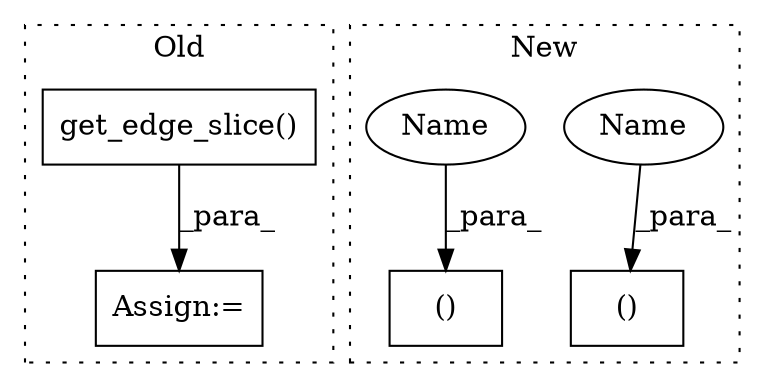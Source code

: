 digraph G {
subgraph cluster0 {
1 [label="get_edge_slice()" a="75" s="12424" l="21" shape="box"];
3 [label="Assign:=" a="68" s="12495" l="3" shape="box"];
label = "Old";
style="dotted";
}
subgraph cluster1 {
2 [label="()" a="54" s="12374" l="13" shape="box"];
4 [label="()" a="54" s="12484" l="13" shape="box"];
5 [label="Name" a="87" s="12376" l="11" shape="ellipse"];
6 [label="Name" a="87" s="12486" l="11" shape="ellipse"];
label = "New";
style="dotted";
}
1 -> 3 [label="_para_"];
5 -> 2 [label="_para_"];
6 -> 4 [label="_para_"];
}
